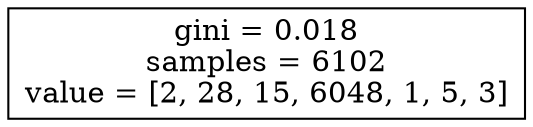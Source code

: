 digraph Tree {
node [shape=box] ;
0 [label="gini = 0.018\nsamples = 6102\nvalue = [2, 28, 15, 6048, 1, 5, 3]"] ;
}
